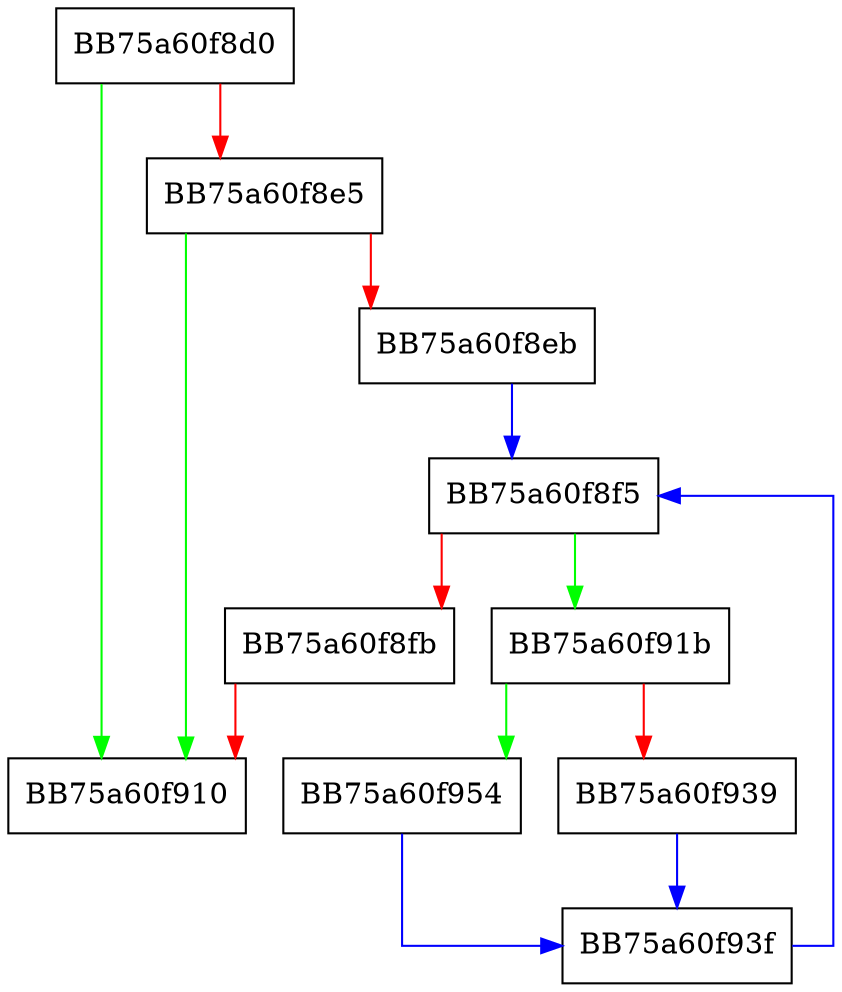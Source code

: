 digraph stop {
  node [shape="box"];
  graph [splines=ortho];
  BB75a60f8d0 -> BB75a60f910 [color="green"];
  BB75a60f8d0 -> BB75a60f8e5 [color="red"];
  BB75a60f8e5 -> BB75a60f910 [color="green"];
  BB75a60f8e5 -> BB75a60f8eb [color="red"];
  BB75a60f8eb -> BB75a60f8f5 [color="blue"];
  BB75a60f8f5 -> BB75a60f91b [color="green"];
  BB75a60f8f5 -> BB75a60f8fb [color="red"];
  BB75a60f8fb -> BB75a60f910 [color="red"];
  BB75a60f91b -> BB75a60f954 [color="green"];
  BB75a60f91b -> BB75a60f939 [color="red"];
  BB75a60f939 -> BB75a60f93f [color="blue"];
  BB75a60f93f -> BB75a60f8f5 [color="blue"];
  BB75a60f954 -> BB75a60f93f [color="blue"];
}